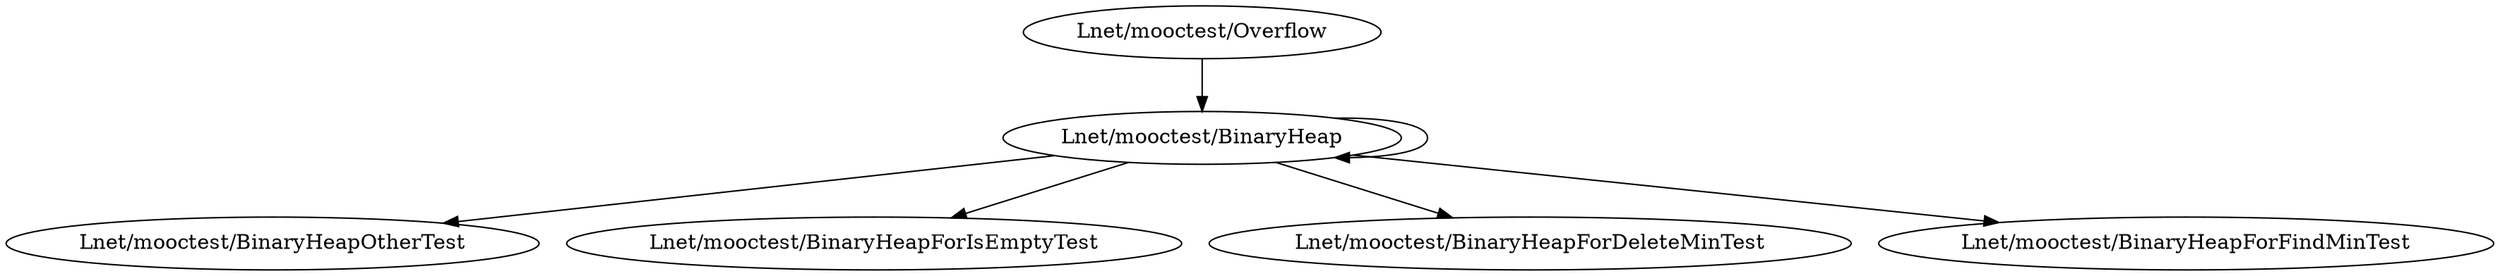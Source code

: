 digraph DependencyGraph {
	"Lnet/mooctest/BinaryHeap" -> "Lnet/mooctest/BinaryHeapOtherTest";
	"Lnet/mooctest/BinaryHeap" -> "Lnet/mooctest/BinaryHeapForIsEmptyTest";
	"Lnet/mooctest/BinaryHeap" -> "Lnet/mooctest/BinaryHeapForDeleteMinTest";
	"Lnet/mooctest/BinaryHeap" -> "Lnet/mooctest/BinaryHeapForFindMinTest";
	"Lnet/mooctest/BinaryHeap" -> "Lnet/mooctest/BinaryHeap";
	"Lnet/mooctest/Overflow" -> "Lnet/mooctest/BinaryHeap";
}
